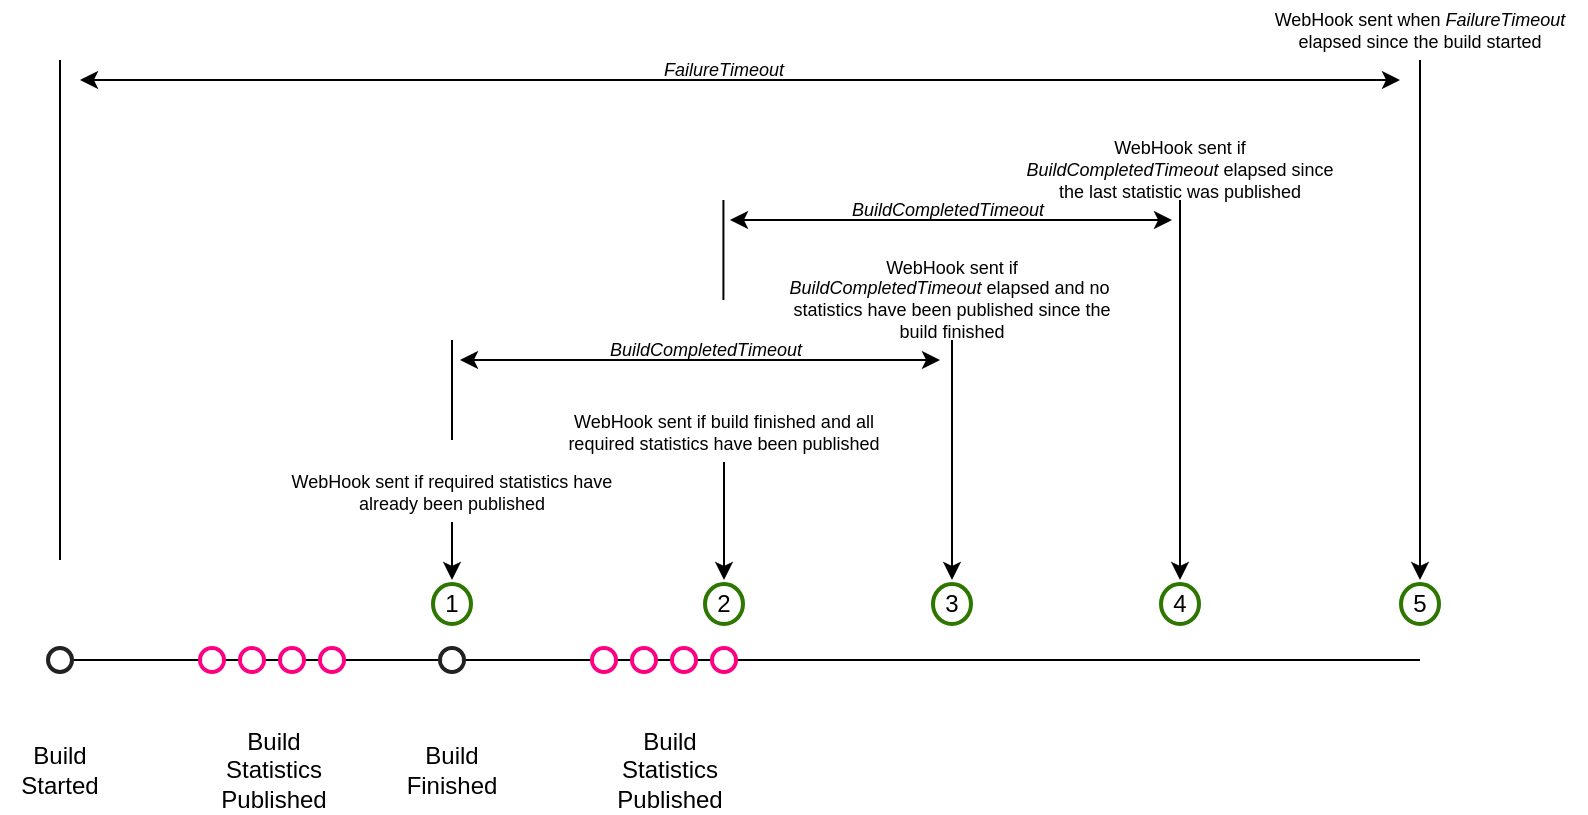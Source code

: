 <mxfile version="24.7.4">
  <diagram name="Page-1" id="DHfqzO1T07MiaHjYk9d2">
    <mxGraphModel dx="1122" dy="711" grid="1" gridSize="10" guides="1" tooltips="1" connect="1" arrows="1" fold="1" page="1" pageScale="1" pageWidth="1169" pageHeight="827" math="0" shadow="0">
      <root>
        <mxCell id="0" />
        <mxCell id="1" parent="0" />
        <mxCell id="-bMt2EDdfltb0eayonfz-73" value="" style="html=1;verticalLabelPosition=bottom;labelBackgroundColor=#ffffff;verticalAlign=top;shadow=0;dashed=0;strokeWidth=2;shape=mxgraph.ios7.misc.circle;strokeColor=#2D7600;fillColor=#60a917;fontColor=#ffffff;" vertex="1" parent="1">
          <mxGeometry x="466.5" y="492" width="19" height="20" as="geometry" />
        </mxCell>
        <mxCell id="-bMt2EDdfltb0eayonfz-7" value="" style="endArrow=none;html=1;rounded=0;" edge="1" parent="1" source="-bMt2EDdfltb0eayonfz-2">
          <mxGeometry width="50" height="50" relative="1" as="geometry">
            <mxPoint x="286" y="530" as="sourcePoint" />
            <mxPoint x="960" y="530" as="targetPoint" />
          </mxGeometry>
        </mxCell>
        <mxCell id="-bMt2EDdfltb0eayonfz-2" value="" style="html=1;verticalLabelPosition=bottom;labelBackgroundColor=#ffffff;verticalAlign=top;shadow=0;dashed=0;strokeWidth=2;shape=mxgraph.ios7.misc.circle;strokeColor=#222222;fillColor=none;" vertex="1" parent="1">
          <mxGeometry x="274" y="524" width="12" height="12" as="geometry" />
        </mxCell>
        <mxCell id="-bMt2EDdfltb0eayonfz-4" value="Build Started" style="text;html=1;align=center;verticalAlign=middle;whiteSpace=wrap;rounded=0;" vertex="1" parent="1">
          <mxGeometry x="250" y="570" width="60" height="30" as="geometry" />
        </mxCell>
        <mxCell id="-bMt2EDdfltb0eayonfz-12" value="Build Statistics Published" style="text;html=1;align=center;verticalAlign=middle;whiteSpace=wrap;rounded=0;" vertex="1" parent="1">
          <mxGeometry x="357" y="570" width="60" height="30" as="geometry" />
        </mxCell>
        <mxCell id="-bMt2EDdfltb0eayonfz-14" value="" style="html=1;verticalLabelPosition=bottom;labelBackgroundColor=#ffffff;verticalAlign=top;shadow=0;dashed=0;strokeWidth=2;shape=mxgraph.ios7.misc.circle;strokeColor=#222222;fillColor=none;" vertex="1" parent="1">
          <mxGeometry x="470" y="524" width="12" height="12" as="geometry" />
        </mxCell>
        <mxCell id="-bMt2EDdfltb0eayonfz-16" value="Build Finished" style="text;html=1;align=center;verticalAlign=middle;whiteSpace=wrap;rounded=0;" vertex="1" parent="1">
          <mxGeometry x="446" y="570" width="60" height="30" as="geometry" />
        </mxCell>
        <mxCell id="-bMt2EDdfltb0eayonfz-17" value="" style="html=1;verticalLabelPosition=bottom;labelBackgroundColor=#ffffff;verticalAlign=top;shadow=0;dashed=0;strokeWidth=2;shape=mxgraph.ios7.misc.circle;strokeColor=#FF0080;fillColor=#d80073;fontColor=#ffffff;" vertex="1" parent="1">
          <mxGeometry x="546" y="524" width="12" height="12" as="geometry" />
        </mxCell>
        <mxCell id="-bMt2EDdfltb0eayonfz-18" value="" style="html=1;verticalLabelPosition=bottom;labelBackgroundColor=#ffffff;verticalAlign=top;shadow=0;dashed=0;strokeWidth=2;shape=mxgraph.ios7.misc.circle;strokeColor=#FF0080;fillColor=#d80073;fontColor=#ffffff;" vertex="1" parent="1">
          <mxGeometry x="566" y="524" width="12" height="12" as="geometry" />
        </mxCell>
        <mxCell id="-bMt2EDdfltb0eayonfz-20" value="" style="html=1;verticalLabelPosition=bottom;labelBackgroundColor=#ffffff;verticalAlign=top;shadow=0;dashed=0;strokeWidth=2;shape=mxgraph.ios7.misc.circle;strokeColor=#FF0080;fillColor=#d80073;fontColor=#ffffff;" vertex="1" parent="1">
          <mxGeometry x="586" y="524" width="12" height="12" as="geometry" />
        </mxCell>
        <mxCell id="-bMt2EDdfltb0eayonfz-22" value="" style="html=1;verticalLabelPosition=bottom;labelBackgroundColor=#ffffff;verticalAlign=top;shadow=0;dashed=0;strokeWidth=2;shape=mxgraph.ios7.misc.circle;strokeColor=#FF0080;fillColor=#d80073;fontColor=#ffffff;" vertex="1" parent="1">
          <mxGeometry x="606" y="524" width="12" height="12" as="geometry" />
        </mxCell>
        <mxCell id="-bMt2EDdfltb0eayonfz-23" value="Build Statistics Published" style="text;html=1;align=center;verticalAlign=middle;whiteSpace=wrap;rounded=0;" vertex="1" parent="1">
          <mxGeometry x="555" y="570" width="60" height="30" as="geometry" />
        </mxCell>
        <mxCell id="-bMt2EDdfltb0eayonfz-25" value="&lt;div style=&quot;font-size: 9px;&quot;&gt;WebHook sent if required statistics have already been published&lt;/div&gt;" style="text;html=1;align=center;verticalAlign=middle;whiteSpace=wrap;rounded=0;fontSize=9;" vertex="1" parent="1">
          <mxGeometry x="393" y="431" width="166" height="30" as="geometry" />
        </mxCell>
        <mxCell id="-bMt2EDdfltb0eayonfz-30" style="edgeStyle=orthogonalEdgeStyle;rounded=0;orthogonalLoop=1;jettySize=auto;html=1;entryX=0.5;entryY=0;entryDx=0;entryDy=0;entryPerimeter=0;" edge="1" parent="1" source="-bMt2EDdfltb0eayonfz-25">
          <mxGeometry relative="1" as="geometry">
            <mxPoint x="476" y="490" as="targetPoint" />
          </mxGeometry>
        </mxCell>
        <mxCell id="-bMt2EDdfltb0eayonfz-34" value="" style="group" vertex="1" connectable="0" parent="1">
          <mxGeometry x="410" y="524" width="12" height="12" as="geometry" />
        </mxCell>
        <mxCell id="-bMt2EDdfltb0eayonfz-10" value="" style="html=1;verticalLabelPosition=bottom;labelBackgroundColor=#ffffff;verticalAlign=top;shadow=0;dashed=0;strokeWidth=2;shape=mxgraph.ios7.misc.circle;fillOpacity=100;fillStyle=solid;strokeColor=#FF0080;fillColor=#FFFFFF;" vertex="1" parent="-bMt2EDdfltb0eayonfz-34">
          <mxGeometry width="12" height="12" as="geometry" />
        </mxCell>
        <mxCell id="-bMt2EDdfltb0eayonfz-33" value="" style="ellipse;whiteSpace=wrap;html=1;strokeColor=none;" vertex="1" parent="-bMt2EDdfltb0eayonfz-34">
          <mxGeometry x="1" y="1" width="10" height="10" as="geometry" />
        </mxCell>
        <mxCell id="-bMt2EDdfltb0eayonfz-35" value="" style="group" vertex="1" connectable="0" parent="1">
          <mxGeometry x="390" y="524" width="12" height="12" as="geometry" />
        </mxCell>
        <mxCell id="-bMt2EDdfltb0eayonfz-36" value="" style="html=1;verticalLabelPosition=bottom;labelBackgroundColor=#ffffff;verticalAlign=top;shadow=0;dashed=0;strokeWidth=2;shape=mxgraph.ios7.misc.circle;fillOpacity=100;fillStyle=solid;strokeColor=#FF0080;fillColor=#FFFFFF;" vertex="1" parent="-bMt2EDdfltb0eayonfz-35">
          <mxGeometry width="12" height="12" as="geometry" />
        </mxCell>
        <mxCell id="-bMt2EDdfltb0eayonfz-37" value="" style="ellipse;whiteSpace=wrap;html=1;strokeColor=none;" vertex="1" parent="-bMt2EDdfltb0eayonfz-35">
          <mxGeometry x="1" y="1" width="10" height="10" as="geometry" />
        </mxCell>
        <mxCell id="-bMt2EDdfltb0eayonfz-38" value="" style="group" vertex="1" connectable="0" parent="1">
          <mxGeometry x="370" y="524" width="12" height="12" as="geometry" />
        </mxCell>
        <mxCell id="-bMt2EDdfltb0eayonfz-39" value="" style="html=1;verticalLabelPosition=bottom;labelBackgroundColor=#ffffff;verticalAlign=top;shadow=0;dashed=0;strokeWidth=2;shape=mxgraph.ios7.misc.circle;fillOpacity=100;fillStyle=solid;strokeColor=#FF0080;fillColor=#FFFFFF;" vertex="1" parent="-bMt2EDdfltb0eayonfz-38">
          <mxGeometry width="12" height="12" as="geometry" />
        </mxCell>
        <mxCell id="-bMt2EDdfltb0eayonfz-40" value="" style="ellipse;whiteSpace=wrap;html=1;strokeColor=none;" vertex="1" parent="-bMt2EDdfltb0eayonfz-38">
          <mxGeometry x="1" y="1" width="10" height="10" as="geometry" />
        </mxCell>
        <mxCell id="-bMt2EDdfltb0eayonfz-44" value="" style="group" vertex="1" connectable="0" parent="1">
          <mxGeometry x="350" y="524" width="12" height="12" as="geometry" />
        </mxCell>
        <mxCell id="-bMt2EDdfltb0eayonfz-45" value="" style="html=1;verticalLabelPosition=bottom;labelBackgroundColor=#ffffff;verticalAlign=top;shadow=0;dashed=0;strokeWidth=2;shape=mxgraph.ios7.misc.circle;fillOpacity=100;fillStyle=solid;strokeColor=#FF0080;fillColor=#FFFFFF;" vertex="1" parent="-bMt2EDdfltb0eayonfz-44">
          <mxGeometry width="12" height="12" as="geometry" />
        </mxCell>
        <mxCell id="-bMt2EDdfltb0eayonfz-46" value="" style="ellipse;whiteSpace=wrap;html=1;strokeColor=none;" vertex="1" parent="-bMt2EDdfltb0eayonfz-44">
          <mxGeometry x="1" y="1" width="10" height="10" as="geometry" />
        </mxCell>
        <mxCell id="-bMt2EDdfltb0eayonfz-47" value="" style="ellipse;whiteSpace=wrap;html=1;strokeColor=none;" vertex="1" parent="1">
          <mxGeometry x="547" y="525" width="10" height="10" as="geometry" />
        </mxCell>
        <mxCell id="-bMt2EDdfltb0eayonfz-48" value="" style="ellipse;whiteSpace=wrap;html=1;strokeColor=none;" vertex="1" parent="1">
          <mxGeometry x="567" y="525" width="10" height="10" as="geometry" />
        </mxCell>
        <mxCell id="-bMt2EDdfltb0eayonfz-49" value="" style="ellipse;whiteSpace=wrap;html=1;strokeColor=none;" vertex="1" parent="1">
          <mxGeometry x="587" y="525" width="10" height="10" as="geometry" />
        </mxCell>
        <mxCell id="-bMt2EDdfltb0eayonfz-50" value="" style="ellipse;whiteSpace=wrap;html=1;strokeColor=none;" vertex="1" parent="1">
          <mxGeometry x="607" y="525" width="10" height="10" as="geometry" />
        </mxCell>
        <mxCell id="-bMt2EDdfltb0eayonfz-51" value="" style="ellipse;whiteSpace=wrap;html=1;strokeColor=none;" vertex="1" parent="1">
          <mxGeometry x="471" y="525" width="10" height="10" as="geometry" />
        </mxCell>
        <mxCell id="-bMt2EDdfltb0eayonfz-52" value="&lt;div style=&quot;font-size: 9px;&quot;&gt;WebHook sent if build finished and all required statistics have been published&lt;/div&gt;" style="text;html=1;align=center;verticalAlign=middle;whiteSpace=wrap;rounded=0;fontSize=9;" vertex="1" parent="1">
          <mxGeometry x="529" y="401" width="166" height="30" as="geometry" />
        </mxCell>
        <mxCell id="-bMt2EDdfltb0eayonfz-53" style="edgeStyle=orthogonalEdgeStyle;rounded=0;orthogonalLoop=1;jettySize=auto;html=1;exitX=0.5;exitY=1;exitDx=0;exitDy=0;entryX=0.5;entryY=0;entryDx=0;entryDy=0;entryPerimeter=0;" edge="1" parent="1" source="-bMt2EDdfltb0eayonfz-52">
          <mxGeometry relative="1" as="geometry">
            <mxPoint x="612.0" y="490" as="targetPoint" />
          </mxGeometry>
        </mxCell>
        <mxCell id="-bMt2EDdfltb0eayonfz-55" value="&lt;div style=&quot;font-size: 9px;&quot;&gt;WebHook sent if &lt;i&gt;BuildCompletedTimeout&lt;/i&gt; elapsed and no&amp;nbsp; statistics have been published since the build finished&lt;/div&gt;&lt;div style=&quot;font-size: 9px;&quot;&gt;&lt;br&gt;&lt;/div&gt;" style="text;html=1;align=center;verticalAlign=middle;whiteSpace=wrap;rounded=0;fontSize=9;" vertex="1" parent="1">
          <mxGeometry x="643" y="340" width="166" height="30" as="geometry" />
        </mxCell>
        <mxCell id="-bMt2EDdfltb0eayonfz-56" style="edgeStyle=orthogonalEdgeStyle;rounded=0;orthogonalLoop=1;jettySize=auto;html=1;exitX=0.5;exitY=1;exitDx=0;exitDy=0;entryX=0.5;entryY=0;entryDx=0;entryDy=0;entryPerimeter=0;" edge="1" source="-bMt2EDdfltb0eayonfz-55" parent="1">
          <mxGeometry relative="1" as="geometry">
            <mxPoint x="726" y="490" as="targetPoint" />
          </mxGeometry>
        </mxCell>
        <mxCell id="-bMt2EDdfltb0eayonfz-57" value="" style="endArrow=none;html=1;rounded=0;" edge="1" parent="1">
          <mxGeometry width="50" height="50" relative="1" as="geometry">
            <mxPoint x="476" y="420" as="sourcePoint" />
            <mxPoint x="476" y="370" as="targetPoint" />
          </mxGeometry>
        </mxCell>
        <mxCell id="-bMt2EDdfltb0eayonfz-58" value="" style="endArrow=classic;startArrow=classic;html=1;rounded=0;" edge="1" parent="1">
          <mxGeometry width="50" height="50" relative="1" as="geometry">
            <mxPoint x="480" y="380" as="sourcePoint" />
            <mxPoint x="720" y="380" as="targetPoint" />
          </mxGeometry>
        </mxCell>
        <mxCell id="-bMt2EDdfltb0eayonfz-59" value="&lt;div style=&quot;font-size: 9px;&quot;&gt;&lt;i&gt;BuildCompletedTimeout&lt;/i&gt;&lt;/div&gt;" style="text;html=1;align=center;verticalAlign=middle;whiteSpace=wrap;rounded=0;fontSize=9;" vertex="1" parent="1">
          <mxGeometry x="520" y="360" width="166" height="30" as="geometry" />
        </mxCell>
        <mxCell id="-bMt2EDdfltb0eayonfz-60" value="&lt;div style=&quot;font-size: 9px;&quot;&gt;WebHook sent if &lt;i&gt;BuildCompletedTimeout&lt;/i&gt; elapsed since the last statistic was published&lt;/div&gt;" style="text;html=1;align=center;verticalAlign=middle;whiteSpace=wrap;rounded=0;fontSize=9;" vertex="1" parent="1">
          <mxGeometry x="757" y="270" width="166" height="30" as="geometry" />
        </mxCell>
        <mxCell id="-bMt2EDdfltb0eayonfz-61" style="edgeStyle=orthogonalEdgeStyle;rounded=0;orthogonalLoop=1;jettySize=auto;html=1;exitX=0.5;exitY=1;exitDx=0;exitDy=0;entryX=0.5;entryY=0;entryDx=0;entryDy=0;entryPerimeter=0;" edge="1" source="-bMt2EDdfltb0eayonfz-60" parent="1">
          <mxGeometry relative="1" as="geometry">
            <mxPoint x="840" y="490" as="targetPoint" />
          </mxGeometry>
        </mxCell>
        <mxCell id="-bMt2EDdfltb0eayonfz-63" value="" style="endArrow=none;html=1;rounded=0;" edge="1" parent="1">
          <mxGeometry width="50" height="50" relative="1" as="geometry">
            <mxPoint x="611.71" y="350" as="sourcePoint" />
            <mxPoint x="611.71" y="300" as="targetPoint" />
          </mxGeometry>
        </mxCell>
        <mxCell id="-bMt2EDdfltb0eayonfz-64" value="&lt;div style=&quot;font-size: 9px;&quot;&gt;&lt;i&gt;BuildCompletedTimeout&lt;/i&gt;&lt;/div&gt;" style="text;html=1;align=center;verticalAlign=middle;whiteSpace=wrap;rounded=0;fontSize=9;" vertex="1" parent="1">
          <mxGeometry x="641" y="290" width="166" height="30" as="geometry" />
        </mxCell>
        <mxCell id="-bMt2EDdfltb0eayonfz-65" value="" style="endArrow=classic;startArrow=classic;html=1;rounded=0;" edge="1" parent="1">
          <mxGeometry width="50" height="50" relative="1" as="geometry">
            <mxPoint x="615" y="310" as="sourcePoint" />
            <mxPoint x="836" y="310" as="targetPoint" />
          </mxGeometry>
        </mxCell>
        <mxCell id="-bMt2EDdfltb0eayonfz-66" value="&lt;div style=&quot;font-size: 9px;&quot;&gt;WebHook sent when &lt;i&gt;FailureTimeout&lt;/i&gt; elapsed since the build started&lt;/div&gt;" style="text;html=1;align=center;verticalAlign=middle;whiteSpace=wrap;rounded=0;fontSize=9;" vertex="1" parent="1">
          <mxGeometry x="877" y="200" width="166" height="30" as="geometry" />
        </mxCell>
        <mxCell id="-bMt2EDdfltb0eayonfz-67" style="edgeStyle=orthogonalEdgeStyle;rounded=0;orthogonalLoop=1;jettySize=auto;html=1;exitX=0.5;exitY=1;exitDx=0;exitDy=0;entryX=0.5;entryY=0;entryDx=0;entryDy=0;entryPerimeter=0;" edge="1" source="-bMt2EDdfltb0eayonfz-66" parent="1">
          <mxGeometry relative="1" as="geometry">
            <mxPoint x="960" y="490" as="targetPoint" />
          </mxGeometry>
        </mxCell>
        <mxCell id="-bMt2EDdfltb0eayonfz-69" value="" style="endArrow=none;html=1;rounded=0;" edge="1" parent="1">
          <mxGeometry width="50" height="50" relative="1" as="geometry">
            <mxPoint x="280" y="480" as="sourcePoint" />
            <mxPoint x="280" y="230" as="targetPoint" />
          </mxGeometry>
        </mxCell>
        <mxCell id="-bMt2EDdfltb0eayonfz-70" value="" style="endArrow=classic;startArrow=classic;html=1;rounded=0;" edge="1" parent="1">
          <mxGeometry width="50" height="50" relative="1" as="geometry">
            <mxPoint x="290" y="240" as="sourcePoint" />
            <mxPoint x="950" y="240" as="targetPoint" />
          </mxGeometry>
        </mxCell>
        <mxCell id="-bMt2EDdfltb0eayonfz-71" value="&lt;div style=&quot;font-size: 9px;&quot;&gt;&lt;i&gt;FailureTimeout&lt;/i&gt;&lt;/div&gt;" style="text;html=1;align=center;verticalAlign=middle;whiteSpace=wrap;rounded=0;fontSize=9;" vertex="1" parent="1">
          <mxGeometry x="529" y="220" width="166" height="30" as="geometry" />
        </mxCell>
        <mxCell id="-bMt2EDdfltb0eayonfz-72" value="1" style="text;html=1;align=center;verticalAlign=middle;whiteSpace=wrap;rounded=0;" vertex="1" parent="1">
          <mxGeometry x="446" y="487" width="60" height="30" as="geometry" />
        </mxCell>
        <mxCell id="-bMt2EDdfltb0eayonfz-75" value="" style="html=1;verticalLabelPosition=bottom;labelBackgroundColor=#ffffff;verticalAlign=top;shadow=0;dashed=0;strokeWidth=2;shape=mxgraph.ios7.misc.circle;strokeColor=#2D7600;fillColor=#60a917;fontColor=#ffffff;" vertex="1" parent="1">
          <mxGeometry x="602.5" y="492" width="19" height="20" as="geometry" />
        </mxCell>
        <mxCell id="-bMt2EDdfltb0eayonfz-76" value="2" style="text;html=1;align=center;verticalAlign=middle;whiteSpace=wrap;rounded=0;" vertex="1" parent="1">
          <mxGeometry x="582" y="487" width="60" height="30" as="geometry" />
        </mxCell>
        <mxCell id="-bMt2EDdfltb0eayonfz-77" value="" style="html=1;verticalLabelPosition=bottom;labelBackgroundColor=#ffffff;verticalAlign=top;shadow=0;dashed=0;strokeWidth=2;shape=mxgraph.ios7.misc.circle;strokeColor=#2D7600;fillColor=#60a917;fontColor=#ffffff;" vertex="1" parent="1">
          <mxGeometry x="716.5" y="492" width="19" height="20" as="geometry" />
        </mxCell>
        <mxCell id="-bMt2EDdfltb0eayonfz-78" value="3" style="text;html=1;align=center;verticalAlign=middle;whiteSpace=wrap;rounded=0;" vertex="1" parent="1">
          <mxGeometry x="696" y="487" width="60" height="30" as="geometry" />
        </mxCell>
        <mxCell id="-bMt2EDdfltb0eayonfz-80" value="" style="html=1;verticalLabelPosition=bottom;labelBackgroundColor=#ffffff;verticalAlign=top;shadow=0;dashed=0;strokeWidth=2;shape=mxgraph.ios7.misc.circle;strokeColor=#2D7600;fillColor=#60a917;fontColor=#ffffff;" vertex="1" parent="1">
          <mxGeometry x="830.5" y="492" width="19" height="20" as="geometry" />
        </mxCell>
        <mxCell id="-bMt2EDdfltb0eayonfz-81" value="4" style="text;html=1;align=center;verticalAlign=middle;whiteSpace=wrap;rounded=0;" vertex="1" parent="1">
          <mxGeometry x="810" y="487" width="60" height="30" as="geometry" />
        </mxCell>
        <mxCell id="-bMt2EDdfltb0eayonfz-82" value="" style="html=1;verticalLabelPosition=bottom;labelBackgroundColor=#ffffff;verticalAlign=top;shadow=0;dashed=0;strokeWidth=2;shape=mxgraph.ios7.misc.circle;strokeColor=#2D7600;fillColor=#60a917;fontColor=#ffffff;" vertex="1" parent="1">
          <mxGeometry x="950.5" y="492" width="19" height="20" as="geometry" />
        </mxCell>
        <mxCell id="-bMt2EDdfltb0eayonfz-83" value="5" style="text;html=1;align=center;verticalAlign=middle;whiteSpace=wrap;rounded=0;" vertex="1" parent="1">
          <mxGeometry x="930" y="487" width="60" height="30" as="geometry" />
        </mxCell>
      </root>
    </mxGraphModel>
  </diagram>
</mxfile>
